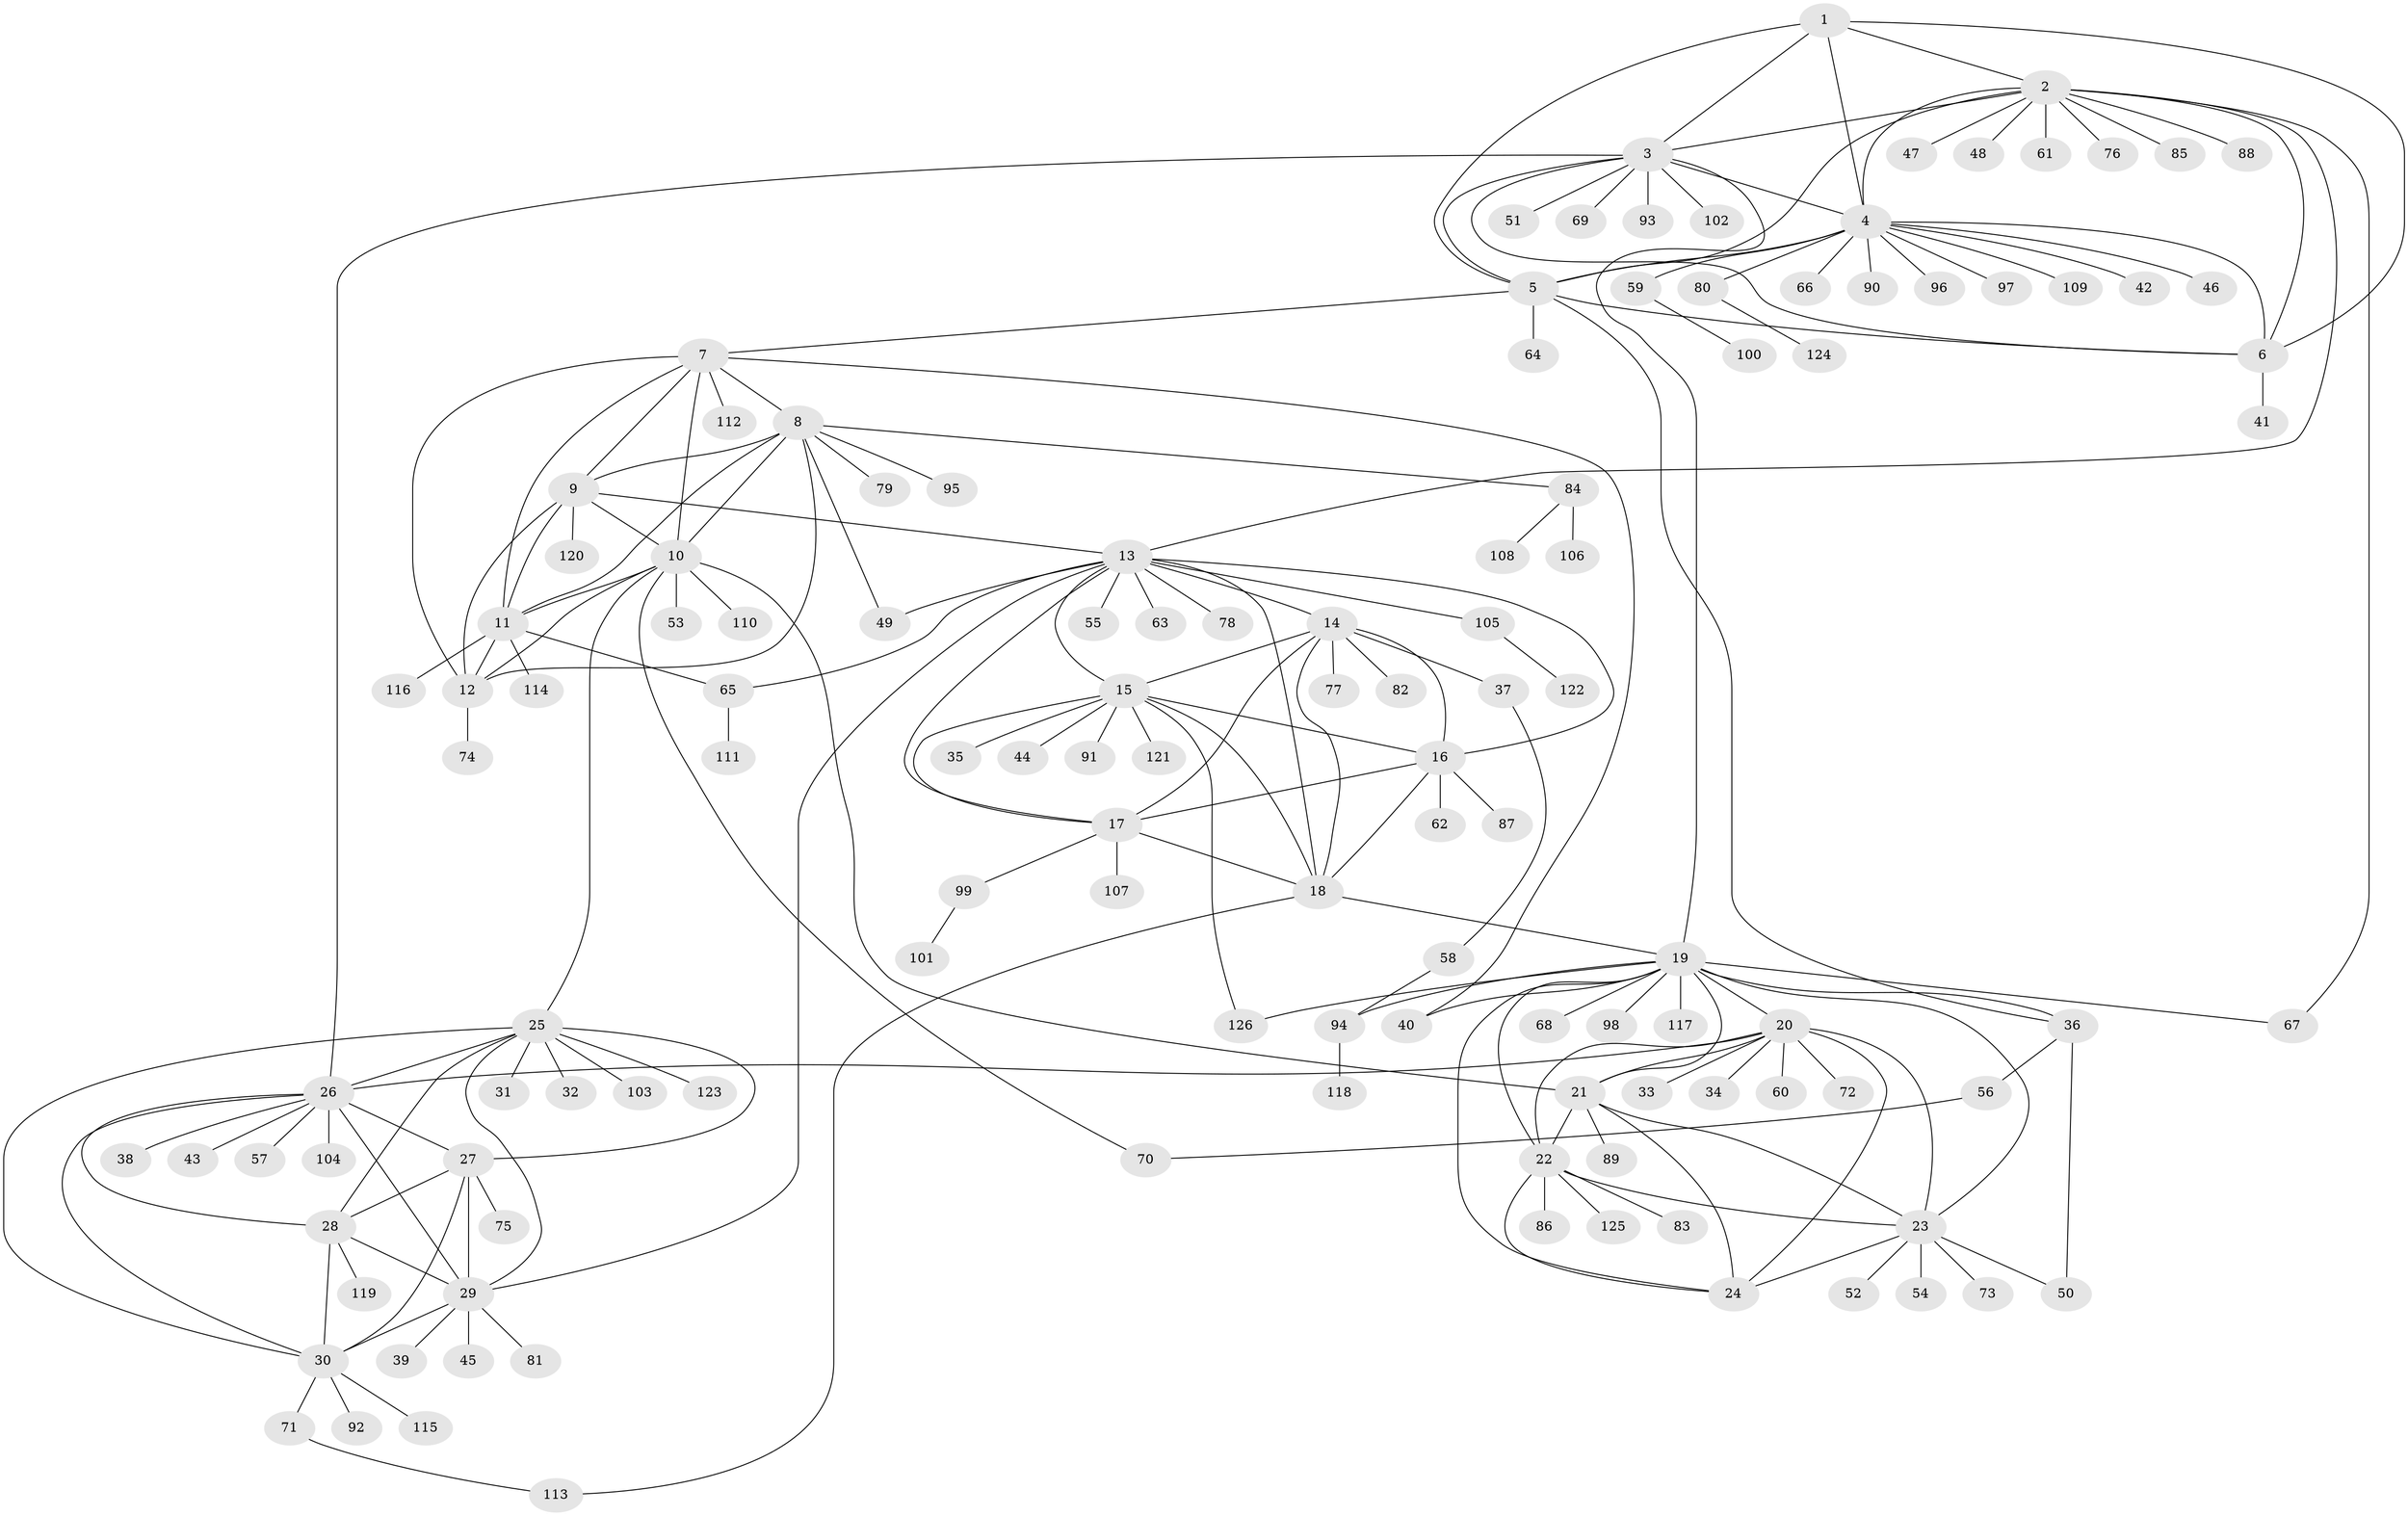 // coarse degree distribution, {2: 0.06, 4: 0.04, 8: 0.06, 3: 0.02, 1: 0.74, 12: 0.02, 10: 0.02, 11: 0.02, 9: 0.02}
// Generated by graph-tools (version 1.1) at 2025/58/03/04/25 21:58:52]
// undirected, 126 vertices, 191 edges
graph export_dot {
graph [start="1"]
  node [color=gray90,style=filled];
  1;
  2;
  3;
  4;
  5;
  6;
  7;
  8;
  9;
  10;
  11;
  12;
  13;
  14;
  15;
  16;
  17;
  18;
  19;
  20;
  21;
  22;
  23;
  24;
  25;
  26;
  27;
  28;
  29;
  30;
  31;
  32;
  33;
  34;
  35;
  36;
  37;
  38;
  39;
  40;
  41;
  42;
  43;
  44;
  45;
  46;
  47;
  48;
  49;
  50;
  51;
  52;
  53;
  54;
  55;
  56;
  57;
  58;
  59;
  60;
  61;
  62;
  63;
  64;
  65;
  66;
  67;
  68;
  69;
  70;
  71;
  72;
  73;
  74;
  75;
  76;
  77;
  78;
  79;
  80;
  81;
  82;
  83;
  84;
  85;
  86;
  87;
  88;
  89;
  90;
  91;
  92;
  93;
  94;
  95;
  96;
  97;
  98;
  99;
  100;
  101;
  102;
  103;
  104;
  105;
  106;
  107;
  108;
  109;
  110;
  111;
  112;
  113;
  114;
  115;
  116;
  117;
  118;
  119;
  120;
  121;
  122;
  123;
  124;
  125;
  126;
  1 -- 2;
  1 -- 3;
  1 -- 4;
  1 -- 5;
  1 -- 6;
  2 -- 3;
  2 -- 4;
  2 -- 5;
  2 -- 6;
  2 -- 13;
  2 -- 47;
  2 -- 48;
  2 -- 61;
  2 -- 67;
  2 -- 76;
  2 -- 85;
  2 -- 88;
  3 -- 4;
  3 -- 5;
  3 -- 6;
  3 -- 19;
  3 -- 26;
  3 -- 51;
  3 -- 69;
  3 -- 93;
  3 -- 102;
  4 -- 5;
  4 -- 6;
  4 -- 42;
  4 -- 46;
  4 -- 59;
  4 -- 66;
  4 -- 80;
  4 -- 90;
  4 -- 96;
  4 -- 97;
  4 -- 109;
  5 -- 6;
  5 -- 7;
  5 -- 36;
  5 -- 64;
  6 -- 41;
  7 -- 8;
  7 -- 9;
  7 -- 10;
  7 -- 11;
  7 -- 12;
  7 -- 40;
  7 -- 112;
  8 -- 9;
  8 -- 10;
  8 -- 11;
  8 -- 12;
  8 -- 49;
  8 -- 79;
  8 -- 84;
  8 -- 95;
  9 -- 10;
  9 -- 11;
  9 -- 12;
  9 -- 13;
  9 -- 120;
  10 -- 11;
  10 -- 12;
  10 -- 21;
  10 -- 25;
  10 -- 53;
  10 -- 70;
  10 -- 110;
  11 -- 12;
  11 -- 65;
  11 -- 114;
  11 -- 116;
  12 -- 74;
  13 -- 14;
  13 -- 15;
  13 -- 16;
  13 -- 17;
  13 -- 18;
  13 -- 29;
  13 -- 49;
  13 -- 55;
  13 -- 63;
  13 -- 65;
  13 -- 78;
  13 -- 105;
  14 -- 15;
  14 -- 16;
  14 -- 17;
  14 -- 18;
  14 -- 37;
  14 -- 77;
  14 -- 82;
  15 -- 16;
  15 -- 17;
  15 -- 18;
  15 -- 35;
  15 -- 44;
  15 -- 91;
  15 -- 121;
  15 -- 126;
  16 -- 17;
  16 -- 18;
  16 -- 62;
  16 -- 87;
  17 -- 18;
  17 -- 99;
  17 -- 107;
  18 -- 19;
  18 -- 113;
  19 -- 20;
  19 -- 21;
  19 -- 22;
  19 -- 23;
  19 -- 24;
  19 -- 36;
  19 -- 40;
  19 -- 67;
  19 -- 68;
  19 -- 94;
  19 -- 98;
  19 -- 117;
  19 -- 126;
  20 -- 21;
  20 -- 22;
  20 -- 23;
  20 -- 24;
  20 -- 26;
  20 -- 33;
  20 -- 34;
  20 -- 60;
  20 -- 72;
  21 -- 22;
  21 -- 23;
  21 -- 24;
  21 -- 89;
  22 -- 23;
  22 -- 24;
  22 -- 83;
  22 -- 86;
  22 -- 125;
  23 -- 24;
  23 -- 50;
  23 -- 52;
  23 -- 54;
  23 -- 73;
  25 -- 26;
  25 -- 27;
  25 -- 28;
  25 -- 29;
  25 -- 30;
  25 -- 31;
  25 -- 32;
  25 -- 103;
  25 -- 123;
  26 -- 27;
  26 -- 28;
  26 -- 29;
  26 -- 30;
  26 -- 38;
  26 -- 43;
  26 -- 57;
  26 -- 104;
  27 -- 28;
  27 -- 29;
  27 -- 30;
  27 -- 75;
  28 -- 29;
  28 -- 30;
  28 -- 119;
  29 -- 30;
  29 -- 39;
  29 -- 45;
  29 -- 81;
  30 -- 71;
  30 -- 92;
  30 -- 115;
  36 -- 50;
  36 -- 56;
  37 -- 58;
  56 -- 70;
  58 -- 94;
  59 -- 100;
  65 -- 111;
  71 -- 113;
  80 -- 124;
  84 -- 106;
  84 -- 108;
  94 -- 118;
  99 -- 101;
  105 -- 122;
}
